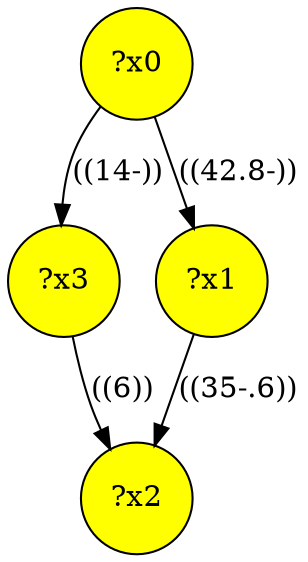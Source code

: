 digraph g {
	x3 [fillcolor="yellow", style="filled," shape=circle, label="?x3"];
	x0 [fillcolor="yellow", style="filled," shape=circle, label="?x0"];
	x1 [fillcolor="yellow", style="filled," shape=circle, label="?x1"];
	x2 [fillcolor="yellow", style="filled," shape=circle, label="?x2"];
	x0 -> x1 [label="((42.8-))"];
	x1 -> x2 [label="((35-.6))"];
	x0 -> x3 [label="((14-))"];
	x3 -> x2 [label="((6))"];
}
